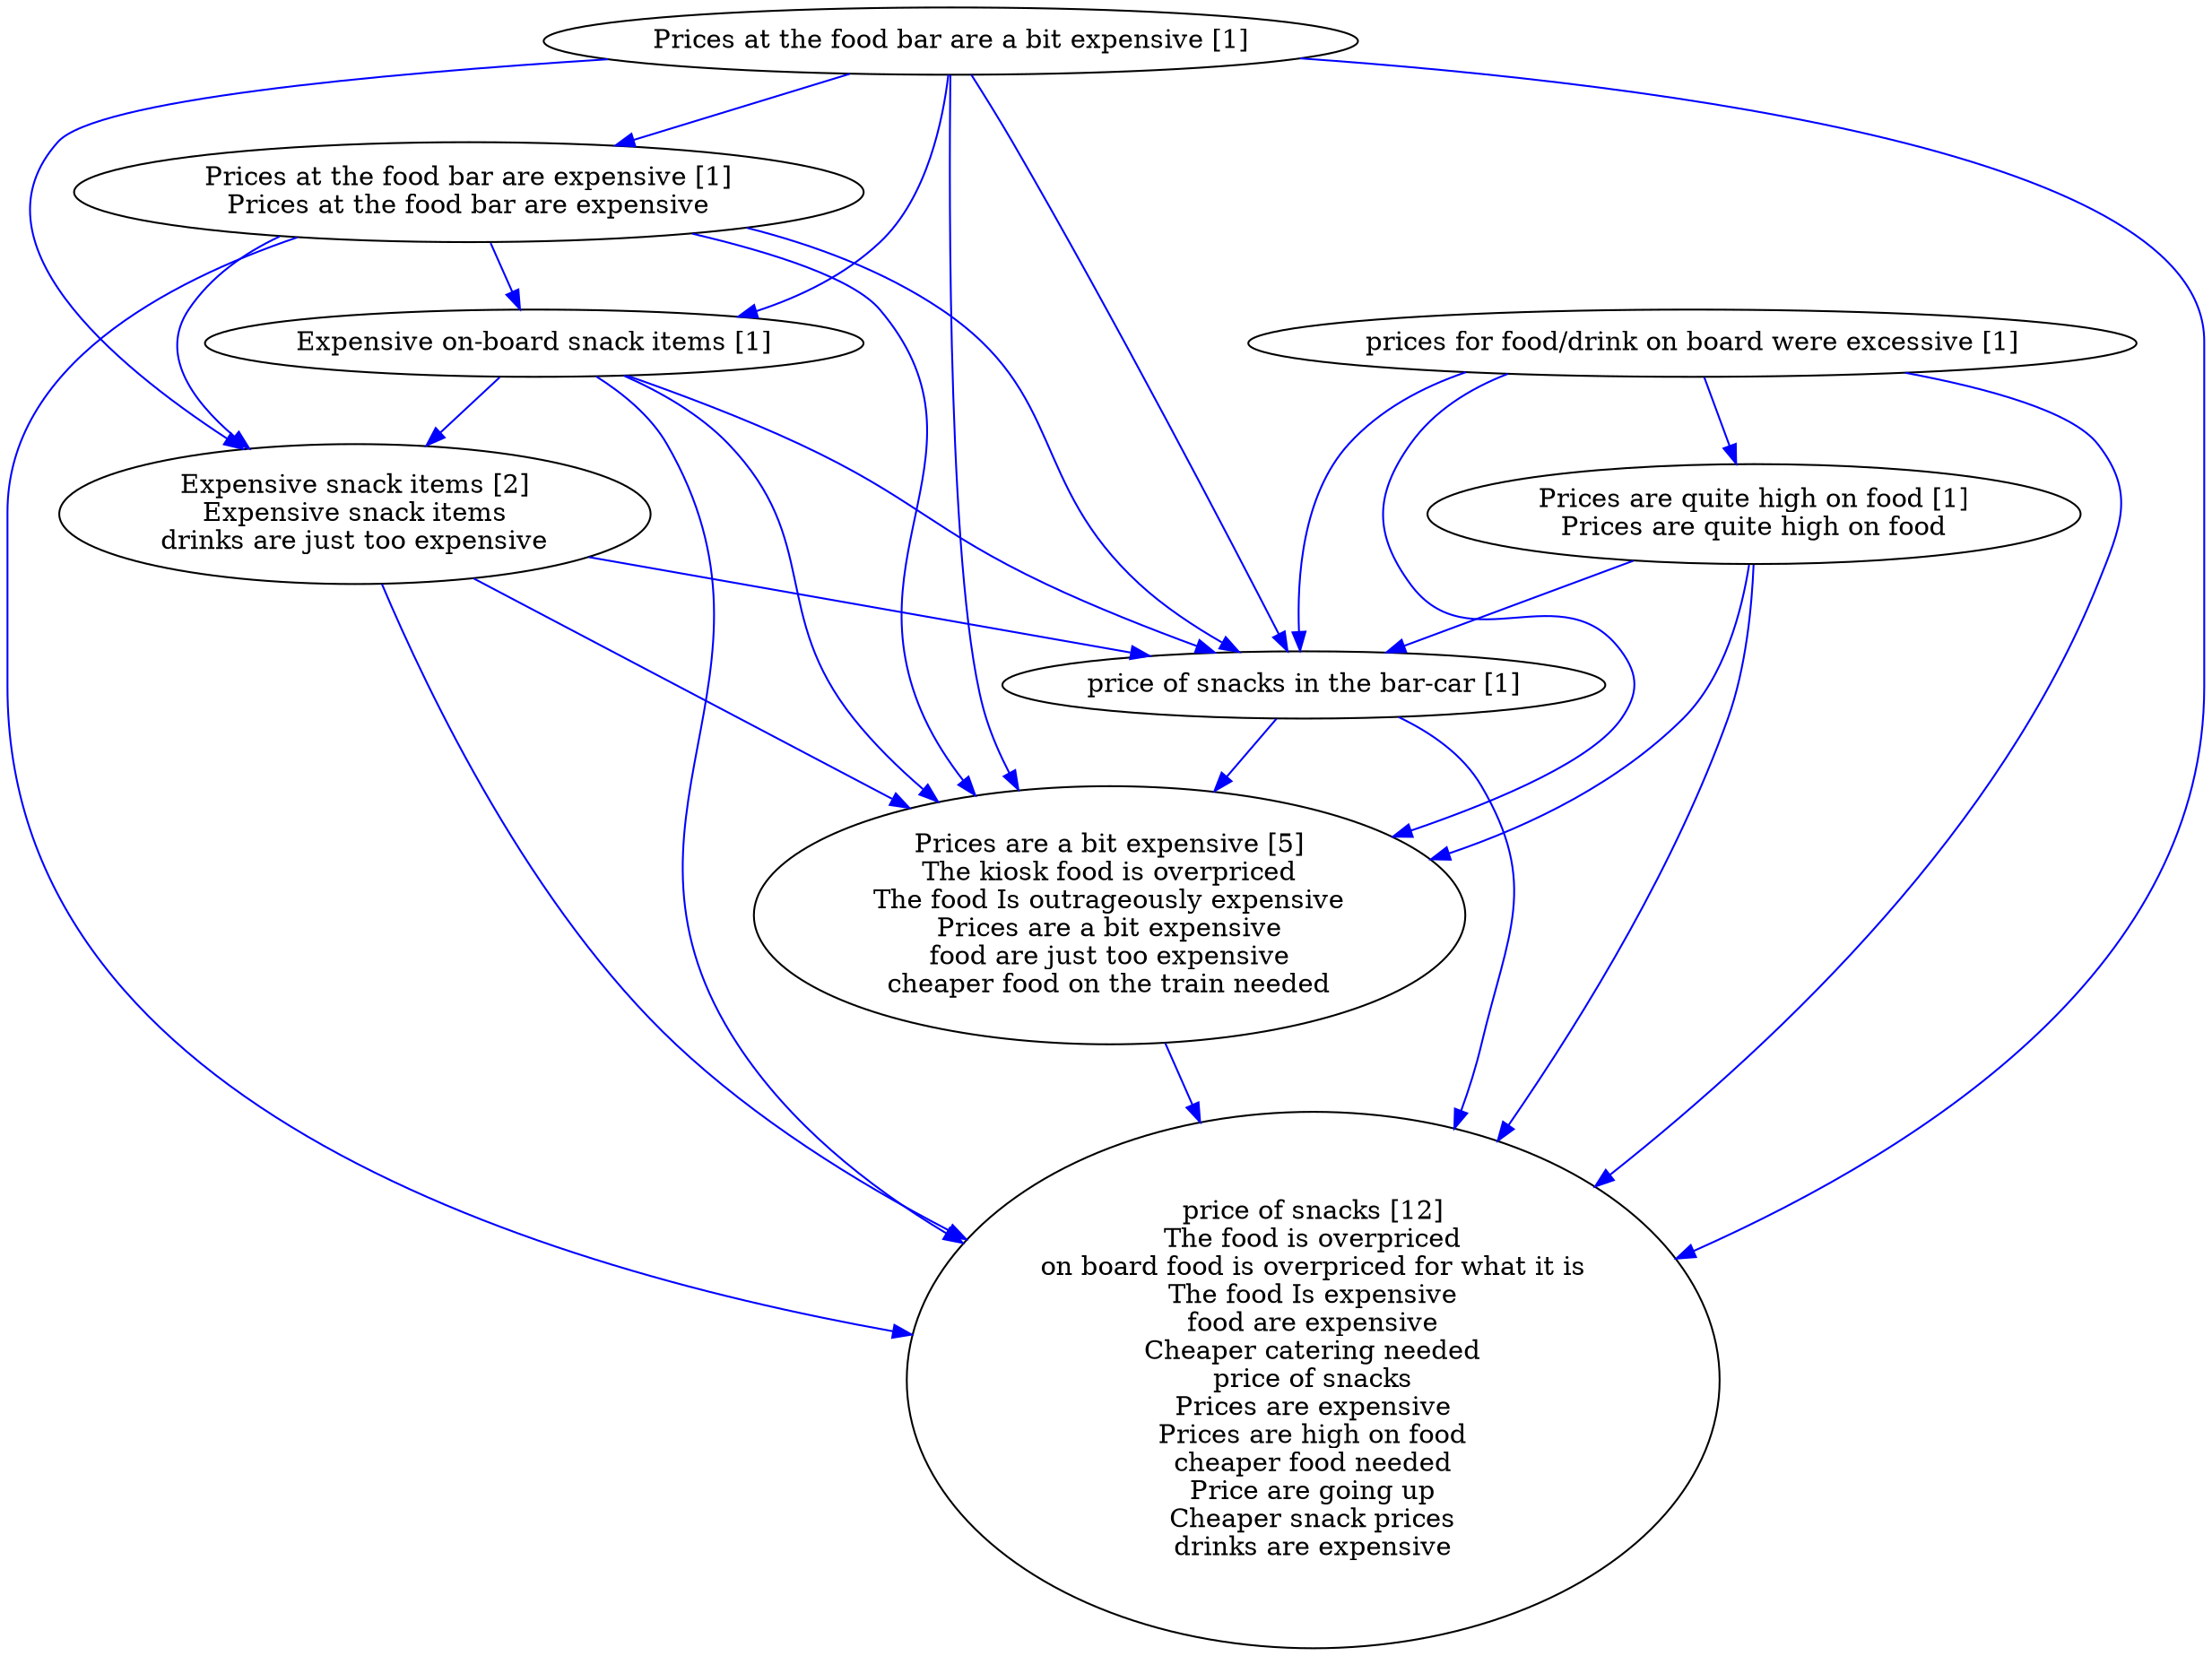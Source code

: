 digraph collapsedGraph {
"price of snacks [12]\nThe food is overpriced\non board food is overpriced for what it is\nThe food Is expensive\nfood are expensive\nCheaper catering needed\nprice of snacks\nPrices are expensive\nPrices are high on food\ncheaper food needed\nPrice are going up\nCheaper snack prices\ndrinks are expensive""Prices are a bit expensive [5]\nThe kiosk food is overpriced\nThe food Is outrageously expensive\nPrices are a bit expensive\nfood are just too expensive\ncheaper food on the train needed""Expensive snack items [2]\nExpensive snack items\ndrinks are just too expensive""Expensive on-board snack items [1]""Prices are quite high on food [1]\nPrices are quite high on food""Prices at the food bar are a bit expensive [1]""Prices at the food bar are expensive [1]\nPrices at the food bar are expensive""price of snacks in the bar-car [1]""prices for food/drink on board were excessive [1]""Prices are quite high on food [1]\nPrices are quite high on food" -> "Prices are a bit expensive [5]\nThe kiosk food is overpriced\nThe food Is outrageously expensive\nPrices are a bit expensive\nfood are just too expensive\ncheaper food on the train needed" [color=blue]
"Prices are quite high on food [1]\nPrices are quite high on food" -> "price of snacks in the bar-car [1]" [color=blue]
"Prices are quite high on food [1]\nPrices are quite high on food" -> "price of snacks [12]\nThe food is overpriced\non board food is overpriced for what it is\nThe food Is expensive\nfood are expensive\nCheaper catering needed\nprice of snacks\nPrices are expensive\nPrices are high on food\ncheaper food needed\nPrice are going up\nCheaper snack prices\ndrinks are expensive" [color=blue]
"Prices are a bit expensive [5]\nThe kiosk food is overpriced\nThe food Is outrageously expensive\nPrices are a bit expensive\nfood are just too expensive\ncheaper food on the train needed" -> "price of snacks [12]\nThe food is overpriced\non board food is overpriced for what it is\nThe food Is expensive\nfood are expensive\nCheaper catering needed\nprice of snacks\nPrices are expensive\nPrices are high on food\ncheaper food needed\nPrice are going up\nCheaper snack prices\ndrinks are expensive" [color=blue]
"prices for food/drink on board were excessive [1]" -> "Prices are quite high on food [1]\nPrices are quite high on food" [color=blue]
"prices for food/drink on board were excessive [1]" -> "price of snacks [12]\nThe food is overpriced\non board food is overpriced for what it is\nThe food Is expensive\nfood are expensive\nCheaper catering needed\nprice of snacks\nPrices are expensive\nPrices are high on food\ncheaper food needed\nPrice are going up\nCheaper snack prices\ndrinks are expensive" [color=blue]
"prices for food/drink on board were excessive [1]" -> "Prices are a bit expensive [5]\nThe kiosk food is overpriced\nThe food Is outrageously expensive\nPrices are a bit expensive\nfood are just too expensive\ncheaper food on the train needed" [color=blue]
"Prices at the food bar are expensive [1]\nPrices at the food bar are expensive" -> "price of snacks [12]\nThe food is overpriced\non board food is overpriced for what it is\nThe food Is expensive\nfood are expensive\nCheaper catering needed\nprice of snacks\nPrices are expensive\nPrices are high on food\ncheaper food needed\nPrice are going up\nCheaper snack prices\ndrinks are expensive" [color=blue]
"price of snacks in the bar-car [1]" -> "price of snacks [12]\nThe food is overpriced\non board food is overpriced for what it is\nThe food Is expensive\nfood are expensive\nCheaper catering needed\nprice of snacks\nPrices are expensive\nPrices are high on food\ncheaper food needed\nPrice are going up\nCheaper snack prices\ndrinks are expensive" [color=blue]
"Prices at the food bar are expensive [1]\nPrices at the food bar are expensive" -> "Expensive on-board snack items [1]" [color=blue]
"Prices at the food bar are expensive [1]\nPrices at the food bar are expensive" -> "price of snacks in the bar-car [1]" [color=blue]
"Prices at the food bar are expensive [1]\nPrices at the food bar are expensive" -> "Expensive snack items [2]\nExpensive snack items\ndrinks are just too expensive" [color=blue]
"Prices at the food bar are a bit expensive [1]" -> "price of snacks in the bar-car [1]" [color=blue]
"Prices at the food bar are a bit expensive [1]" -> "Prices are a bit expensive [5]\nThe kiosk food is overpriced\nThe food Is outrageously expensive\nPrices are a bit expensive\nfood are just too expensive\ncheaper food on the train needed" [color=blue]
"Prices at the food bar are a bit expensive [1]" -> "Expensive snack items [2]\nExpensive snack items\ndrinks are just too expensive" [color=blue]
"Expensive on-board snack items [1]" -> "price of snacks [12]\nThe food is overpriced\non board food is overpriced for what it is\nThe food Is expensive\nfood are expensive\nCheaper catering needed\nprice of snacks\nPrices are expensive\nPrices are high on food\ncheaper food needed\nPrice are going up\nCheaper snack prices\ndrinks are expensive" [color=blue]
"Prices at the food bar are a bit expensive [1]" -> "price of snacks [12]\nThe food is overpriced\non board food is overpriced for what it is\nThe food Is expensive\nfood are expensive\nCheaper catering needed\nprice of snacks\nPrices are expensive\nPrices are high on food\ncheaper food needed\nPrice are going up\nCheaper snack prices\ndrinks are expensive" [color=blue]
"prices for food/drink on board were excessive [1]" -> "price of snacks in the bar-car [1]" [color=blue]
"Prices at the food bar are a bit expensive [1]" -> "Expensive on-board snack items [1]" [color=blue]
"Expensive on-board snack items [1]" -> "Prices are a bit expensive [5]\nThe kiosk food is overpriced\nThe food Is outrageously expensive\nPrices are a bit expensive\nfood are just too expensive\ncheaper food on the train needed" [color=blue]
"Expensive snack items [2]\nExpensive snack items\ndrinks are just too expensive" -> "price of snacks [12]\nThe food is overpriced\non board food is overpriced for what it is\nThe food Is expensive\nfood are expensive\nCheaper catering needed\nprice of snacks\nPrices are expensive\nPrices are high on food\ncheaper food needed\nPrice are going up\nCheaper snack prices\ndrinks are expensive" [color=blue]
"Expensive on-board snack items [1]" -> "Expensive snack items [2]\nExpensive snack items\ndrinks are just too expensive" [color=blue]
"Expensive on-board snack items [1]" -> "price of snacks in the bar-car [1]" [color=blue]
"Expensive snack items [2]\nExpensive snack items\ndrinks are just too expensive" -> "Prices are a bit expensive [5]\nThe kiosk food is overpriced\nThe food Is outrageously expensive\nPrices are a bit expensive\nfood are just too expensive\ncheaper food on the train needed" [color=blue]
"Prices at the food bar are a bit expensive [1]" -> "Prices at the food bar are expensive [1]\nPrices at the food bar are expensive" [color=blue]
"Prices at the food bar are expensive [1]\nPrices at the food bar are expensive" -> "Prices are a bit expensive [5]\nThe kiosk food is overpriced\nThe food Is outrageously expensive\nPrices are a bit expensive\nfood are just too expensive\ncheaper food on the train needed" [color=blue]
"Expensive snack items [2]\nExpensive snack items\ndrinks are just too expensive" -> "price of snacks in the bar-car [1]" [color=blue]
"price of snacks in the bar-car [1]" -> "Prices are a bit expensive [5]\nThe kiosk food is overpriced\nThe food Is outrageously expensive\nPrices are a bit expensive\nfood are just too expensive\ncheaper food on the train needed" [color=blue]
}